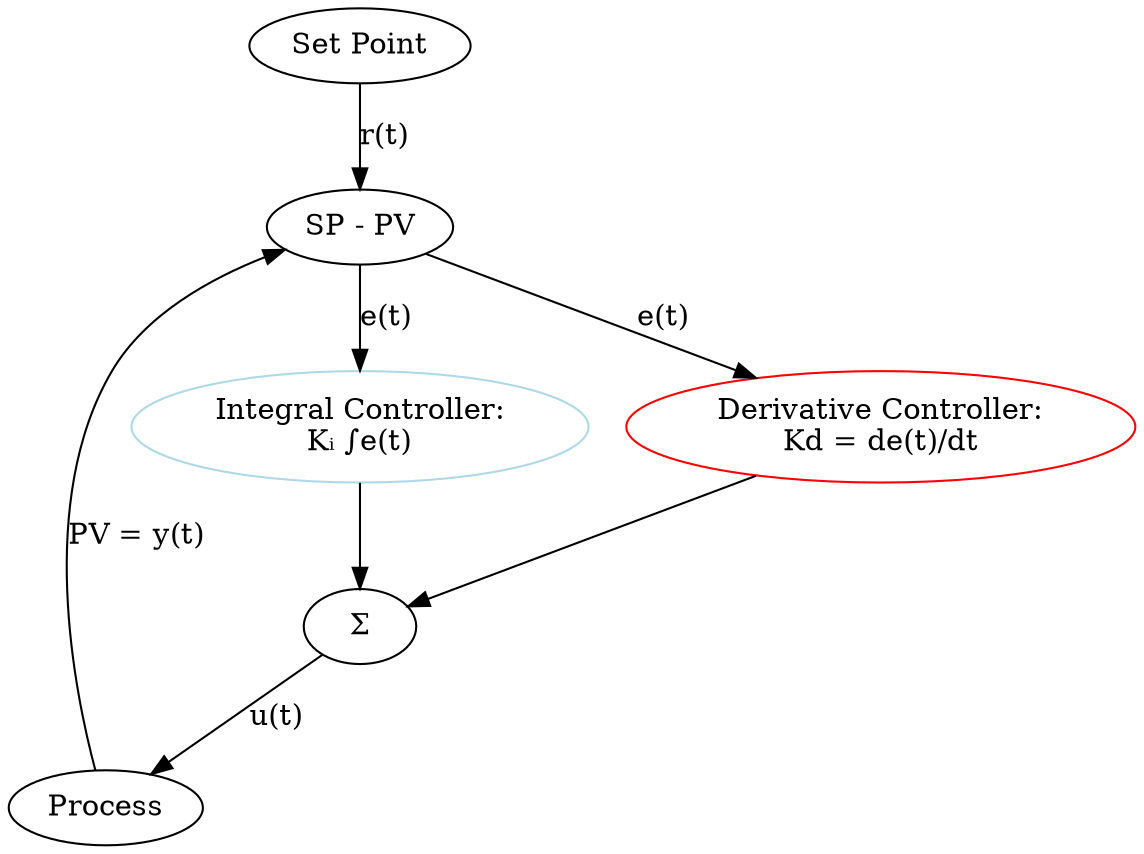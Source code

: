digraph ID {
    SP [label="Set Point"];
    PR [label="Process"];
    S1 [label="SP - PV"];
    I  [color=lightblue,label="Integral Controller:\nKᵢ ∫e(t)"];
    D  [color=red,label="Derivative Controller:\nKd = de(t)/dt"];
    S2 [label="Σ"];

    SP -> S1 [label="r(t)"];
    PR -> S1 [label="PV = y(t)"];
    S1 -> I  [label="e(t)"];
    S1 -> D  [label="e(t)"];
    I  -> S2;
    D  -> S2;
    S2 -> PR [label="u(t)"];
}
